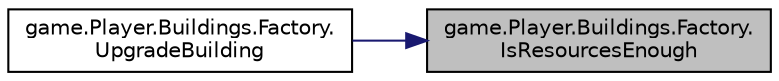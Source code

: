 digraph "game.Player.Buildings.Factory.IsResourcesEnough"
{
 // LATEX_PDF_SIZE
  edge [fontname="Helvetica",fontsize="10",labelfontname="Helvetica",labelfontsize="10"];
  node [fontname="Helvetica",fontsize="10",shape=record];
  rankdir="RL";
  Node1 [label="game.Player.Buildings.Factory.\lIsResourcesEnough",height=0.2,width=0.4,color="black", fillcolor="grey75", style="filled", fontcolor="black",tooltip="Проверка, хватает ли ресурсов для постройки."];
  Node1 -> Node2 [dir="back",color="midnightblue",fontsize="10",style="solid",fontname="Helvetica"];
  Node2 [label="game.Player.Buildings.Factory.\lUpgradeBuilding",height=0.2,width=0.4,color="black", fillcolor="white", style="filled",URL="$classgame_1_1_player_1_1_buildings_1_1_factory.html#a1e4e2ed3af2a76f3cb7e691da9783662",tooltip="Метод для проверки возможности улучшения здания. Если уровень максимальный или ресурсов не хватает,..."];
}
